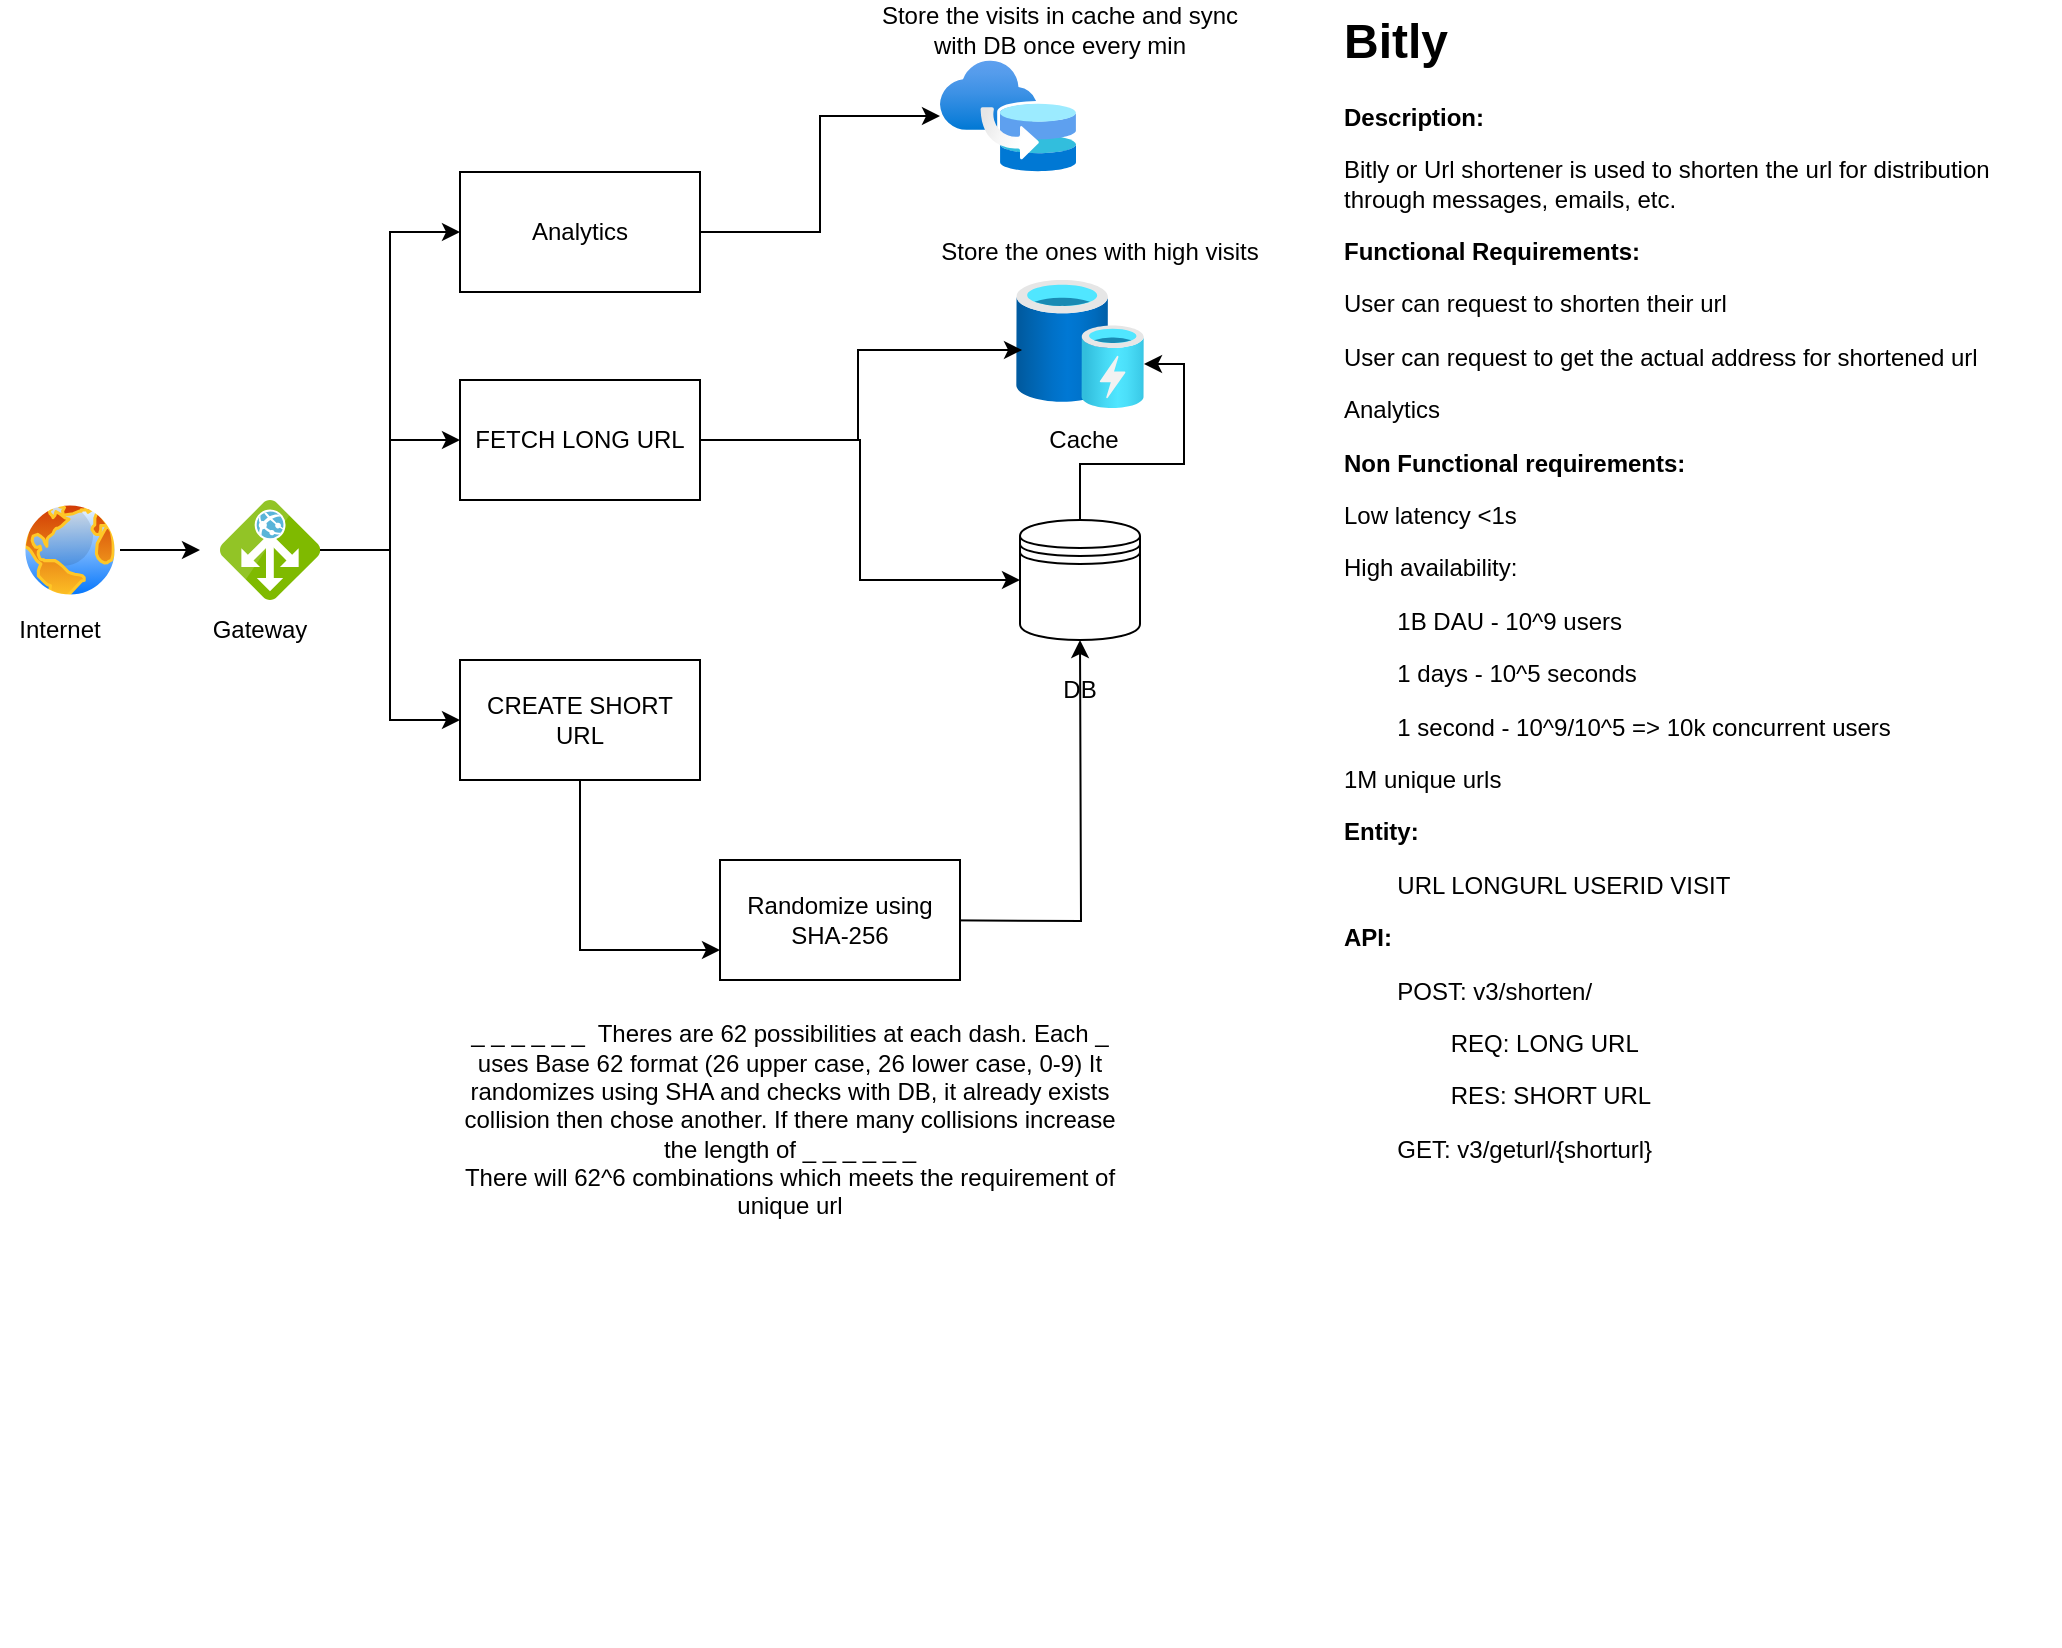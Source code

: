 <mxfile version="25.0.1">
  <diagram name="Page-1" id="0KRu6NKCZan0aj7z2W4T">
    <mxGraphModel dx="954" dy="605" grid="1" gridSize="10" guides="1" tooltips="1" connect="1" arrows="1" fold="1" page="1" pageScale="1" pageWidth="827" pageHeight="1169" math="0" shadow="0">
      <root>
        <mxCell id="0" />
        <mxCell id="1" parent="0" />
        <mxCell id="m28xRDApkLK4a7UVbLJ8-22" style="edgeStyle=orthogonalEdgeStyle;rounded=0;orthogonalLoop=1;jettySize=auto;html=1;" edge="1" parent="1" source="m28xRDApkLK4a7UVbLJ8-1">
          <mxGeometry relative="1" as="geometry">
            <mxPoint x="130" y="275" as="targetPoint" />
          </mxGeometry>
        </mxCell>
        <mxCell id="m28xRDApkLK4a7UVbLJ8-1" value="" style="image;aspect=fixed;perimeter=ellipsePerimeter;html=1;align=center;shadow=0;dashed=0;spacingTop=3;image=img/lib/active_directory/internet_globe.svg;" vertex="1" parent="1">
          <mxGeometry x="40" y="250" width="50" height="50" as="geometry" />
        </mxCell>
        <mxCell id="m28xRDApkLK4a7UVbLJ8-20" style="edgeStyle=orthogonalEdgeStyle;rounded=0;orthogonalLoop=1;jettySize=auto;html=1;entryX=0;entryY=0.5;entryDx=0;entryDy=0;" edge="1" parent="1" source="m28xRDApkLK4a7UVbLJ8-2" target="m28xRDApkLK4a7UVbLJ8-4">
          <mxGeometry relative="1" as="geometry" />
        </mxCell>
        <mxCell id="m28xRDApkLK4a7UVbLJ8-21" style="edgeStyle=orthogonalEdgeStyle;rounded=0;orthogonalLoop=1;jettySize=auto;html=1;entryX=0;entryY=0.5;entryDx=0;entryDy=0;" edge="1" parent="1" source="m28xRDApkLK4a7UVbLJ8-2" target="m28xRDApkLK4a7UVbLJ8-5">
          <mxGeometry relative="1" as="geometry" />
        </mxCell>
        <mxCell id="m28xRDApkLK4a7UVbLJ8-29" style="edgeStyle=orthogonalEdgeStyle;rounded=0;orthogonalLoop=1;jettySize=auto;html=1;entryX=0;entryY=0.5;entryDx=0;entryDy=0;" edge="1" parent="1" source="m28xRDApkLK4a7UVbLJ8-2" target="m28xRDApkLK4a7UVbLJ8-26">
          <mxGeometry relative="1" as="geometry" />
        </mxCell>
        <mxCell id="m28xRDApkLK4a7UVbLJ8-2" value="" style="image;sketch=0;aspect=fixed;html=1;points=[];align=center;fontSize=12;image=img/lib/mscae/Application_Gateway.svg;" vertex="1" parent="1">
          <mxGeometry x="140" y="250" width="50" height="50" as="geometry" />
        </mxCell>
        <mxCell id="m28xRDApkLK4a7UVbLJ8-3" value="&lt;h1 style=&quot;margin-top: 0px;&quot;&gt;Bitly&lt;/h1&gt;&lt;p&gt;&lt;b&gt;Description:&lt;/b&gt;&lt;/p&gt;&lt;p&gt;Bitly or Url shortener is used to shorten the url for distribution through messages, emails, etc.&lt;/p&gt;&lt;p&gt;&lt;b style=&quot;background-color: initial;&quot;&gt;Functional Requirements:&lt;/b&gt;&lt;/p&gt;&lt;p&gt;User can request to shorten their url&lt;/p&gt;&lt;p&gt;User can request to get the actual address for shortened url&lt;/p&gt;&lt;p&gt;Analytics&lt;/p&gt;&lt;p&gt;&lt;b&gt;Non Functional requirements:&lt;/b&gt;&lt;/p&gt;&lt;p&gt;Low latency &amp;lt;1s&lt;/p&gt;&lt;p&gt;High availability:&lt;/p&gt;&lt;p&gt;&lt;span style=&quot;white-space: normal;&quot;&gt;&lt;span style=&quot;white-space:pre&quot;&gt;&#x9;&lt;/span&gt;1B DAU - 10^9 users&lt;/span&gt;&lt;/p&gt;&lt;p&gt;&lt;span style=&quot;white-space: normal;&quot;&gt;&lt;span style=&quot;white-space:pre&quot;&gt;&#x9;&lt;/span&gt;1 days - 10^5 seconds&lt;/span&gt;&lt;/p&gt;&lt;p&gt;&lt;span style=&quot;white-space: normal;&quot;&gt;&lt;span style=&quot;white-space:pre&quot;&gt;&#x9;&lt;/span&gt;1 second - 10^9/10^5 =&amp;gt; 10k concurrent users&lt;/span&gt;&lt;/p&gt;&lt;p&gt;1M unique urls&lt;/p&gt;&lt;p&gt;&lt;b&gt;Entity:&lt;/b&gt;&lt;/p&gt;&lt;p&gt;&lt;span style=&quot;white-space: normal;&quot;&gt;&lt;span style=&quot;white-space:pre&quot;&gt;&#x9;&lt;/span&gt;URL LONGURL USERID VISIT&lt;/span&gt;&lt;/p&gt;&lt;p&gt;&lt;b&gt;API:&lt;/b&gt;&lt;/p&gt;&lt;p&gt;&lt;span style=&quot;white-space: normal;&quot;&gt;&lt;span style=&quot;white-space:pre&quot;&gt;&#x9;&lt;/span&gt;POST: v3/shorten/&lt;/span&gt;&lt;/p&gt;&lt;p&gt;&lt;span style=&quot;white-space: normal;&quot;&gt;&lt;span style=&quot;white-space:pre&quot;&gt;&#x9;&#x9;&lt;/span&gt;REQ: LONG URL&lt;/span&gt;&lt;/p&gt;&lt;p&gt;&lt;span style=&quot;white-space: normal;&quot;&gt;&lt;span style=&quot;white-space:pre&quot;&gt;&#x9;&#x9;&lt;/span&gt;RES: SHORT URL&lt;/span&gt;&lt;/p&gt;&lt;p&gt;&lt;span style=&quot;white-space: pre; white-space: normal;&quot;&gt;&#x9;&lt;/span&gt;&lt;/p&gt;&lt;p&gt;&lt;span style=&quot;white-space: normal;&quot;&gt;&lt;span style=&quot;white-space:pre&quot;&gt;&#x9;&lt;/span&gt;GET: v3/geturl/{shorturl}&lt;/span&gt;&lt;/p&gt;" style="text;html=1;whiteSpace=wrap;overflow=hidden;rounded=0;" vertex="1" parent="1">
          <mxGeometry x="700" width="360" height="820" as="geometry" />
        </mxCell>
        <mxCell id="m28xRDApkLK4a7UVbLJ8-19" style="edgeStyle=orthogonalEdgeStyle;rounded=0;orthogonalLoop=1;jettySize=auto;html=1;exitX=1;exitY=0.5;exitDx=0;exitDy=0;entryX=0;entryY=0.5;entryDx=0;entryDy=0;" edge="1" parent="1" source="m28xRDApkLK4a7UVbLJ8-4" target="m28xRDApkLK4a7UVbLJ8-6">
          <mxGeometry relative="1" as="geometry" />
        </mxCell>
        <mxCell id="m28xRDApkLK4a7UVbLJ8-4" value="FETCH LONG URL" style="rounded=0;whiteSpace=wrap;html=1;" vertex="1" parent="1">
          <mxGeometry x="260" y="190" width="120" height="60" as="geometry" />
        </mxCell>
        <mxCell id="m28xRDApkLK4a7UVbLJ8-12" style="edgeStyle=orthogonalEdgeStyle;rounded=0;orthogonalLoop=1;jettySize=auto;html=1;exitX=0.5;exitY=1;exitDx=0;exitDy=0;entryX=0;entryY=0.75;entryDx=0;entryDy=0;" edge="1" parent="1" source="m28xRDApkLK4a7UVbLJ8-5" target="m28xRDApkLK4a7UVbLJ8-7">
          <mxGeometry relative="1" as="geometry" />
        </mxCell>
        <mxCell id="m28xRDApkLK4a7UVbLJ8-5" value="CREATE SHORT URL" style="rounded=0;whiteSpace=wrap;html=1;" vertex="1" parent="1">
          <mxGeometry x="260" y="330" width="120" height="60" as="geometry" />
        </mxCell>
        <mxCell id="m28xRDApkLK4a7UVbLJ8-6" value="" style="shape=datastore;whiteSpace=wrap;html=1;" vertex="1" parent="1">
          <mxGeometry x="540" y="260" width="60" height="60" as="geometry" />
        </mxCell>
        <mxCell id="m28xRDApkLK4a7UVbLJ8-11" style="edgeStyle=orthogonalEdgeStyle;rounded=0;orthogonalLoop=1;jettySize=auto;html=1;exitX=0.5;exitY=0;exitDx=0;exitDy=0;entryX=0;entryY=0.5;entryDx=0;entryDy=0;" edge="1" parent="1">
          <mxGeometry relative="1" as="geometry">
            <mxPoint x="480" y="460" as="sourcePoint" />
            <mxPoint x="570" y="320" as="targetPoint" />
          </mxGeometry>
        </mxCell>
        <mxCell id="m28xRDApkLK4a7UVbLJ8-7" value="Randomize using SHA-256" style="rounded=0;whiteSpace=wrap;html=1;" vertex="1" parent="1">
          <mxGeometry x="390" y="430" width="120" height="60" as="geometry" />
        </mxCell>
        <mxCell id="m28xRDApkLK4a7UVbLJ8-8" value="_ _ _ _ _ _&amp;nbsp; Theres are 62 possibilities at each dash. Each _ uses Base 62 format (26 upper case, 26 lower case, 0-9) It randomizes using SHA and checks with DB, it already exists collision then chose another. If there many collisions increase the length of _ _ _ _ _ _&lt;br&gt;There will 62^6 combinations which meets the requirement of unique url" style="text;html=1;align=center;verticalAlign=middle;whiteSpace=wrap;rounded=0;" vertex="1" parent="1">
          <mxGeometry x="260" y="440" width="330" height="240" as="geometry" />
        </mxCell>
        <mxCell id="m28xRDApkLK4a7UVbLJ8-9" value="DB" style="text;html=1;align=center;verticalAlign=middle;whiteSpace=wrap;rounded=0;" vertex="1" parent="1">
          <mxGeometry x="540" y="330" width="60" height="30" as="geometry" />
        </mxCell>
        <mxCell id="m28xRDApkLK4a7UVbLJ8-14" value="" style="image;aspect=fixed;html=1;points=[];align=center;fontSize=12;image=img/lib/azure2/general/Cache.svg;" vertex="1" parent="1">
          <mxGeometry x="538" y="140" width="64" height="64" as="geometry" />
        </mxCell>
        <mxCell id="m28xRDApkLK4a7UVbLJ8-15" value="Cache" style="text;html=1;align=center;verticalAlign=middle;whiteSpace=wrap;rounded=0;" vertex="1" parent="1">
          <mxGeometry x="542" y="205" width="60" height="30" as="geometry" />
        </mxCell>
        <mxCell id="m28xRDApkLK4a7UVbLJ8-16" style="edgeStyle=orthogonalEdgeStyle;rounded=0;orthogonalLoop=1;jettySize=auto;html=1;entryX=1;entryY=0.656;entryDx=0;entryDy=0;entryPerimeter=0;" edge="1" parent="1" source="m28xRDApkLK4a7UVbLJ8-6" target="m28xRDApkLK4a7UVbLJ8-14">
          <mxGeometry relative="1" as="geometry" />
        </mxCell>
        <mxCell id="m28xRDApkLK4a7UVbLJ8-17" value="Store the ones with high visits" style="text;html=1;align=center;verticalAlign=middle;whiteSpace=wrap;rounded=0;" vertex="1" parent="1">
          <mxGeometry x="490" y="106" width="180" height="40" as="geometry" />
        </mxCell>
        <mxCell id="m28xRDApkLK4a7UVbLJ8-18" style="edgeStyle=orthogonalEdgeStyle;rounded=0;orthogonalLoop=1;jettySize=auto;html=1;exitX=1;exitY=0.5;exitDx=0;exitDy=0;entryX=0.047;entryY=0.547;entryDx=0;entryDy=0;entryPerimeter=0;" edge="1" parent="1" source="m28xRDApkLK4a7UVbLJ8-4" target="m28xRDApkLK4a7UVbLJ8-14">
          <mxGeometry relative="1" as="geometry" />
        </mxCell>
        <mxCell id="m28xRDApkLK4a7UVbLJ8-23" value="Internet" style="text;html=1;align=center;verticalAlign=middle;whiteSpace=wrap;rounded=0;" vertex="1" parent="1">
          <mxGeometry x="30" y="300" width="60" height="30" as="geometry" />
        </mxCell>
        <mxCell id="m28xRDApkLK4a7UVbLJ8-24" value="Gateway" style="text;html=1;align=center;verticalAlign=middle;whiteSpace=wrap;rounded=0;" vertex="1" parent="1">
          <mxGeometry x="130" y="315" width="60" as="geometry" />
        </mxCell>
        <mxCell id="m28xRDApkLK4a7UVbLJ8-25" value="" style="image;aspect=fixed;html=1;points=[];align=center;fontSize=12;image=img/lib/azure2/other/Connected_Cache.svg;" vertex="1" parent="1">
          <mxGeometry x="500" y="30" width="68" height="56.0" as="geometry" />
        </mxCell>
        <mxCell id="m28xRDApkLK4a7UVbLJ8-27" style="edgeStyle=orthogonalEdgeStyle;rounded=0;orthogonalLoop=1;jettySize=auto;html=1;exitX=1;exitY=0.5;exitDx=0;exitDy=0;" edge="1" parent="1" source="m28xRDApkLK4a7UVbLJ8-26" target="m28xRDApkLK4a7UVbLJ8-25">
          <mxGeometry relative="1" as="geometry" />
        </mxCell>
        <mxCell id="m28xRDApkLK4a7UVbLJ8-26" value="Analytics" style="rounded=0;whiteSpace=wrap;html=1;" vertex="1" parent="1">
          <mxGeometry x="260" y="86" width="120" height="60" as="geometry" />
        </mxCell>
        <mxCell id="m28xRDApkLK4a7UVbLJ8-28" value="Store the visits in cache and sync with DB once every min" style="text;html=1;align=center;verticalAlign=middle;whiteSpace=wrap;rounded=0;" vertex="1" parent="1">
          <mxGeometry x="460" width="200" height="30" as="geometry" />
        </mxCell>
      </root>
    </mxGraphModel>
  </diagram>
</mxfile>
